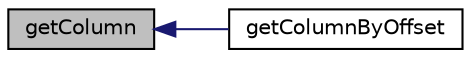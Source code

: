 digraph "getColumn"
{
  edge [fontname="Helvetica",fontsize="10",labelfontname="Helvetica",labelfontsize="10"];
  node [fontname="Helvetica",fontsize="10",shape=record];
  rankdir="LR";
  Node15 [label="getColumn",height=0.2,width=0.4,color="black", fillcolor="grey75", style="filled", fontcolor="black"];
  Node15 -> Node16 [dir="back",color="midnightblue",fontsize="10",style="solid",fontname="Helvetica"];
  Node16 [label="getColumnByOffset",height=0.2,width=0.4,color="black", fillcolor="white", style="filled",URL="$class_p_h_p_excel___worksheet___auto_filter.html#a4066fefecf3b571d85702b3e7af36ff0"];
}
